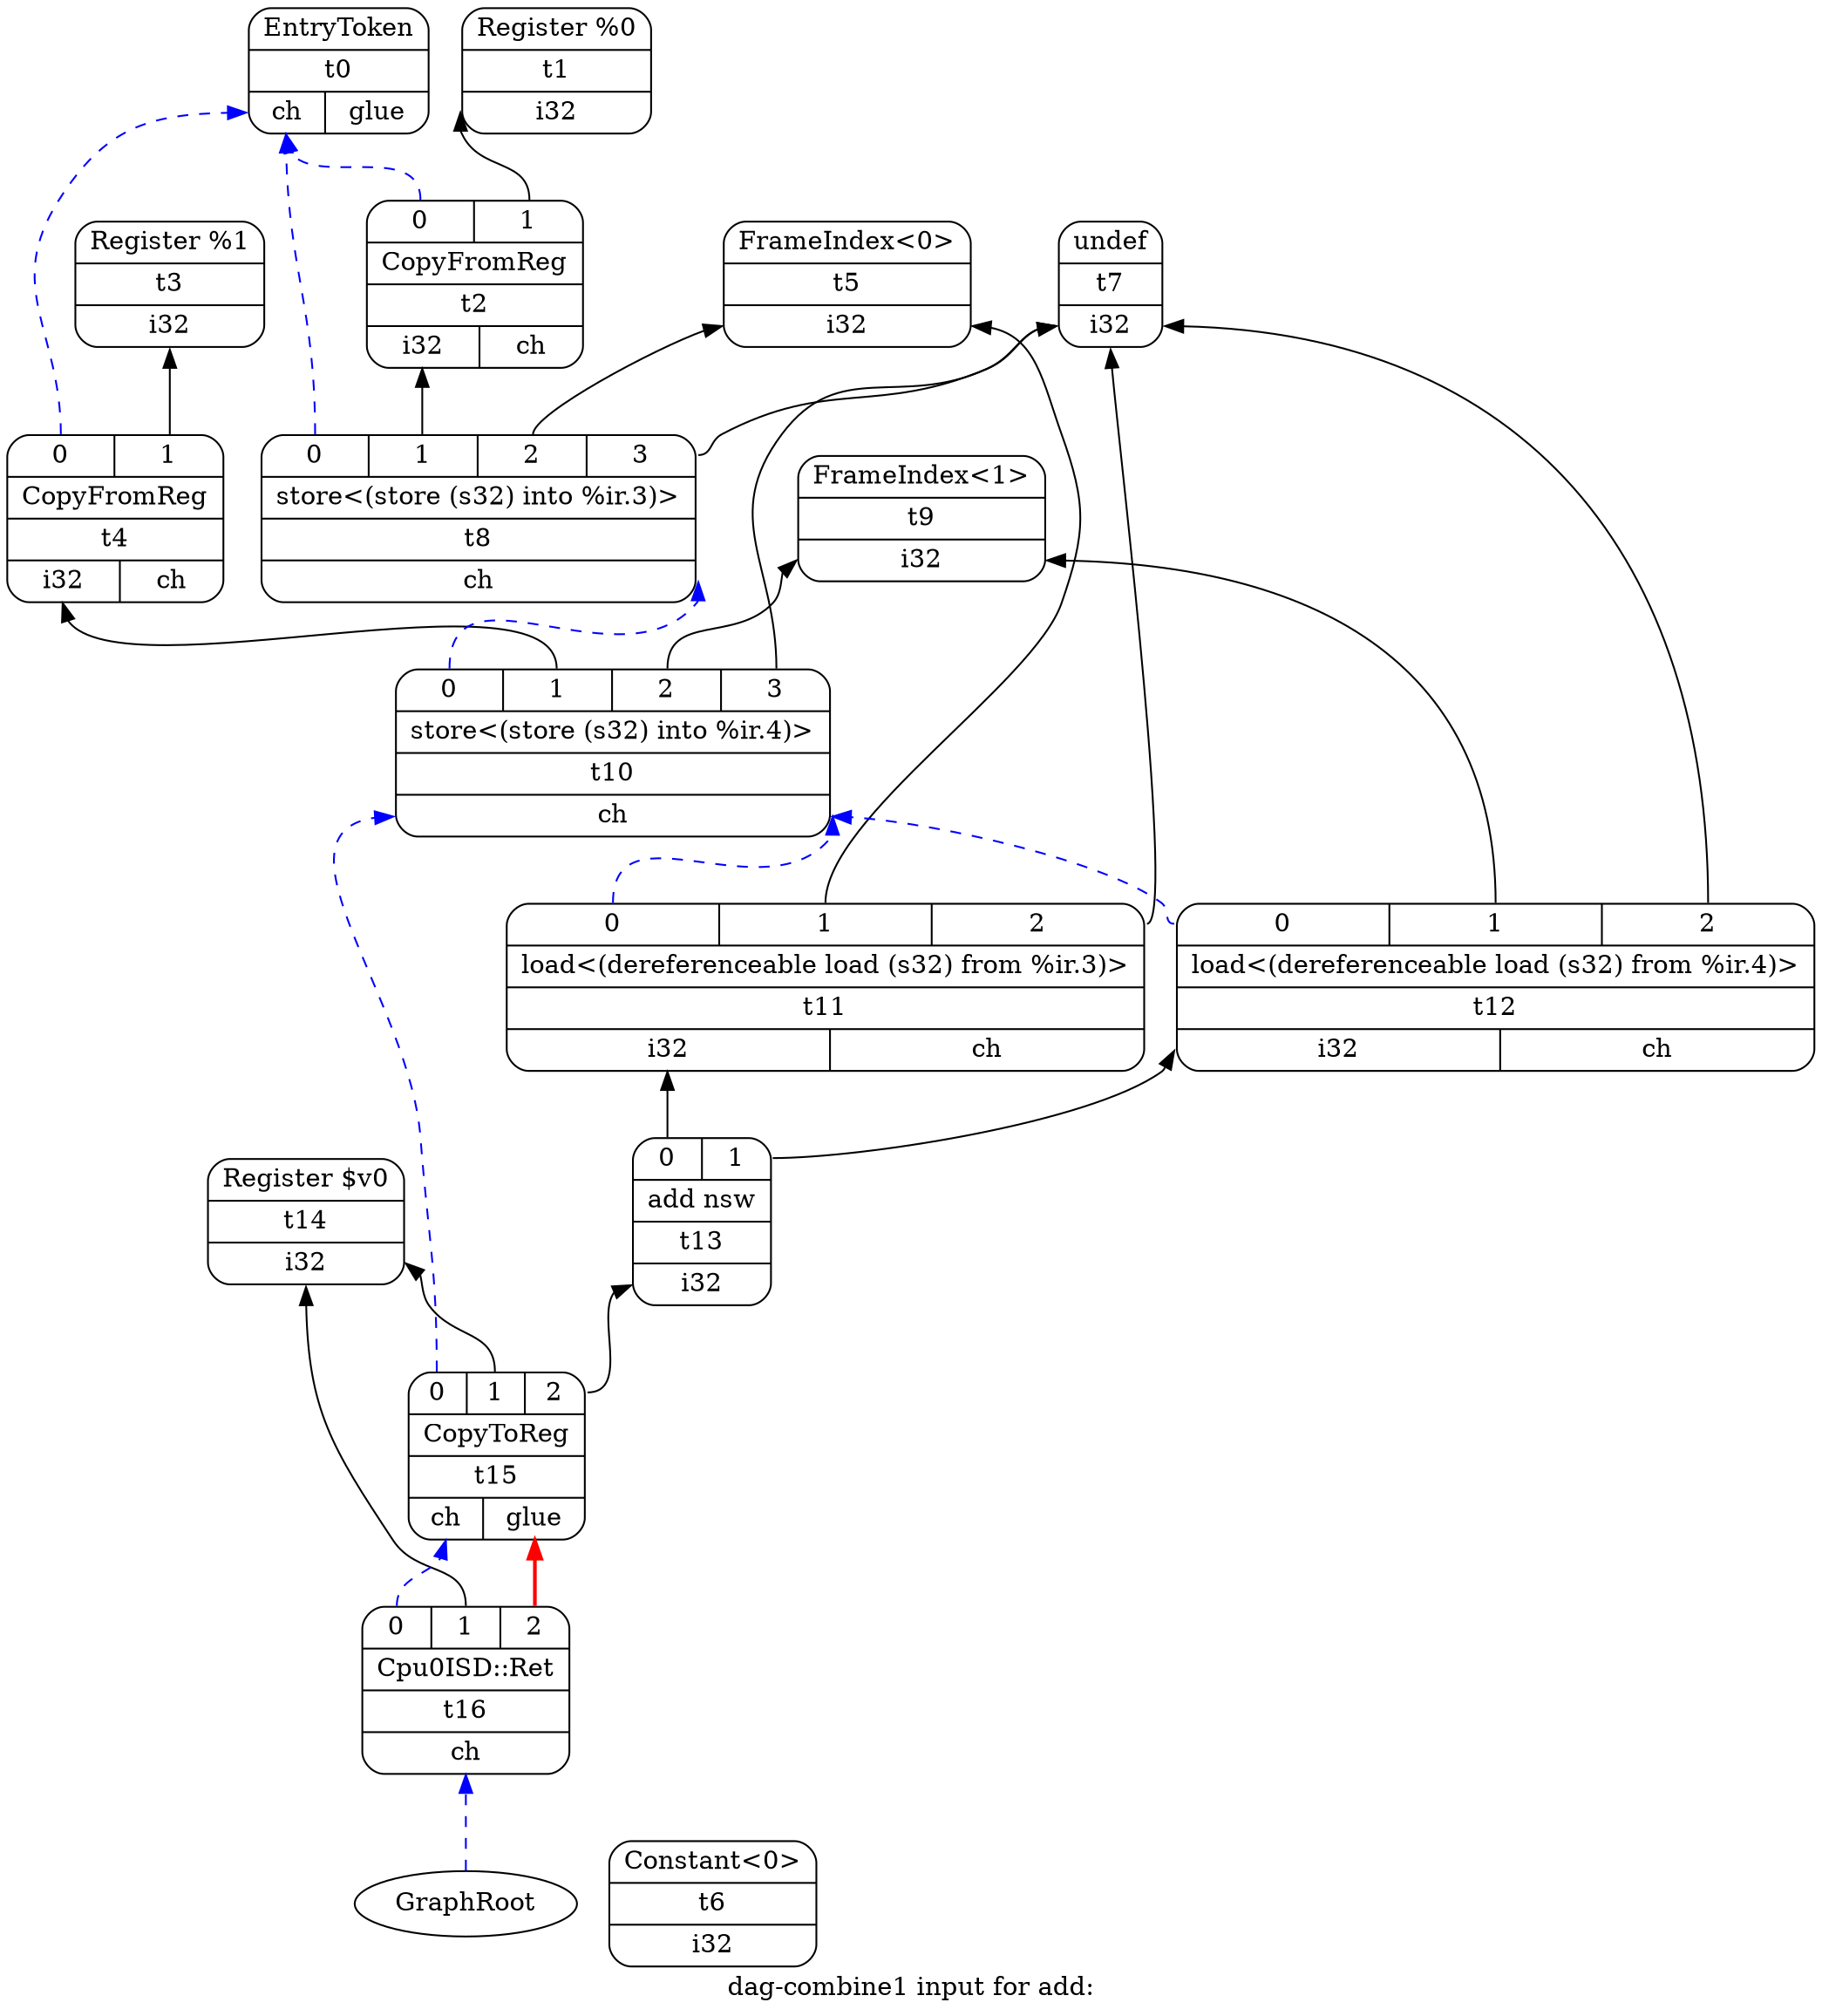 digraph "dag-combine1 input for add:" {
	rankdir="BT";
	label="dag-combine1 input for add:";

	Node0x5bafc0800260 [shape=record,shape=Mrecord,label="{EntryToken|t0|{<d0>ch|<d1>glue}}"];
	Node0x5bafc084e3c0 [shape=record,shape=Mrecord,label="{Register %0|t1|{<d0>i32}}"];
	Node0x5bafc084e430 [shape=record,shape=Mrecord,label="{{<s0>0|<s1>1}|CopyFromReg|t2|{<d0>i32|<d1>ch}}"];
	Node0x5bafc084e430:s0 -> Node0x5bafc0800260:d0[color=blue,style=dashed];
	Node0x5bafc084e430:s1 -> Node0x5bafc084e3c0:d0;
	Node0x5bafc084e4a0 [shape=record,shape=Mrecord,label="{Register %1|t3|{<d0>i32}}"];
	Node0x5bafc084e510 [shape=record,shape=Mrecord,label="{{<s0>0|<s1>1}|CopyFromReg|t4|{<d0>i32|<d1>ch}}"];
	Node0x5bafc084e510:s0 -> Node0x5bafc0800260:d0[color=blue,style=dashed];
	Node0x5bafc084e510:s1 -> Node0x5bafc084e4a0:d0;
	Node0x5bafc084e580 [shape=record,shape=Mrecord,label="{FrameIndex\<0\>|t5|{<d0>i32}}"];
	Node0x5bafc084e5f0 [shape=record,shape=Mrecord,label="{Constant\<0\>|t6|{<d0>i32}}"];
	Node0x5bafc084e660 [shape=record,shape=Mrecord,label="{undef|t7|{<d0>i32}}"];
	Node0x5bafc084e6d0 [shape=record,shape=Mrecord,label="{{<s0>0|<s1>1|<s2>2|<s3>3}|store\<(store (s32) into %ir.3)\>|t8|{<d0>ch}}"];
	Node0x5bafc084e6d0:s0 -> Node0x5bafc0800260:d0[color=blue,style=dashed];
	Node0x5bafc084e6d0:s1 -> Node0x5bafc084e430:d0;
	Node0x5bafc084e6d0:s2 -> Node0x5bafc084e580:d0;
	Node0x5bafc084e6d0:s3 -> Node0x5bafc084e660:d0;
	Node0x5bafc084e740 [shape=record,shape=Mrecord,label="{FrameIndex\<1\>|t9|{<d0>i32}}"];
	Node0x5bafc084e7b0 [shape=record,shape=Mrecord,label="{{<s0>0|<s1>1|<s2>2|<s3>3}|store\<(store (s32) into %ir.4)\>|t10|{<d0>ch}}"];
	Node0x5bafc084e7b0:s0 -> Node0x5bafc084e6d0:d0[color=blue,style=dashed];
	Node0x5bafc084e7b0:s1 -> Node0x5bafc084e510:d0;
	Node0x5bafc084e7b0:s2 -> Node0x5bafc084e740:d0;
	Node0x5bafc084e7b0:s3 -> Node0x5bafc084e660:d0;
	Node0x5bafc084e820 [shape=record,shape=Mrecord,label="{{<s0>0|<s1>1|<s2>2}|load\<(dereferenceable load (s32) from %ir.3)\>|t11|{<d0>i32|<d1>ch}}"];
	Node0x5bafc084e820:s0 -> Node0x5bafc084e7b0:d0[color=blue,style=dashed];
	Node0x5bafc084e820:s1 -> Node0x5bafc084e580:d0;
	Node0x5bafc084e820:s2 -> Node0x5bafc084e660:d0;
	Node0x5bafc084e890 [shape=record,shape=Mrecord,label="{{<s0>0|<s1>1|<s2>2}|load\<(dereferenceable load (s32) from %ir.4)\>|t12|{<d0>i32|<d1>ch}}"];
	Node0x5bafc084e890:s0 -> Node0x5bafc084e7b0:d0[color=blue,style=dashed];
	Node0x5bafc084e890:s1 -> Node0x5bafc084e740:d0;
	Node0x5bafc084e890:s2 -> Node0x5bafc084e660:d0;
	Node0x5bafc084e900 [shape=record,shape=Mrecord,label="{{<s0>0|<s1>1}|add nsw|t13|{<d0>i32}}"];
	Node0x5bafc084e900:s0 -> Node0x5bafc084e820:d0;
	Node0x5bafc084e900:s1 -> Node0x5bafc084e890:d0;
	Node0x5bafc084e970 [shape=record,shape=Mrecord,label="{Register $v0|t14|{<d0>i32}}"];
	Node0x5bafc084e9e0 [shape=record,shape=Mrecord,label="{{<s0>0|<s1>1|<s2>2}|CopyToReg|t15|{<d0>ch|<d1>glue}}"];
	Node0x5bafc084e9e0:s0 -> Node0x5bafc084e7b0:d0[color=blue,style=dashed];
	Node0x5bafc084e9e0:s1 -> Node0x5bafc084e970:d0;
	Node0x5bafc084e9e0:s2 -> Node0x5bafc084e900:d0;
	Node0x5bafc084ea50 [shape=record,shape=Mrecord,label="{{<s0>0|<s1>1|<s2>2}|Cpu0ISD::Ret|t16|{<d0>ch}}"];
	Node0x5bafc084ea50:s0 -> Node0x5bafc084e9e0:d0[color=blue,style=dashed];
	Node0x5bafc084ea50:s1 -> Node0x5bafc084e970:d0;
	Node0x5bafc084ea50:s2 -> Node0x5bafc084e9e0:d1[color=red,style=bold];
	Node0x0[ plaintext=circle, label ="GraphRoot"];
	Node0x0 -> Node0x5bafc084ea50:d0[color=blue,style=dashed];
}
